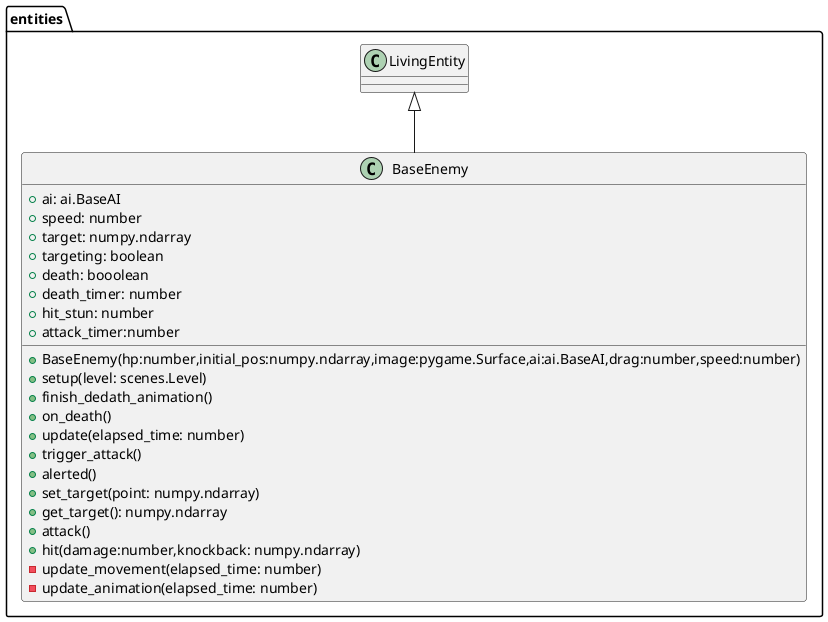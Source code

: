 
@startuml enemies
class entities.BaseEnemy extends entities.LivingEntity{
    + ai: ai.BaseAI
    + speed: number
    + target: numpy.ndarray
    + targeting: boolean
    + death: booolean
    + death_timer: number
    + hit_stun: number
    + attack_timer:number

    + BaseEnemy(hp:number,initial_pos:numpy.ndarray,image:pygame.Surface,ai:ai.BaseAI,drag:number,speed:number)
    + setup(level: scenes.Level)
    + finish_dedath_animation()
    + on_death()
    + update(elapsed_time: number)
    + trigger_attack()
    + alerted()
    + set_target(point: numpy.ndarray)
    + get_target(): numpy.ndarray
    + attack()
    + hit(damage:number,knockback: numpy.ndarray)
    - update_movement(elapsed_time: number)
    - update_animation(elapsed_time: number)
}

@enduml